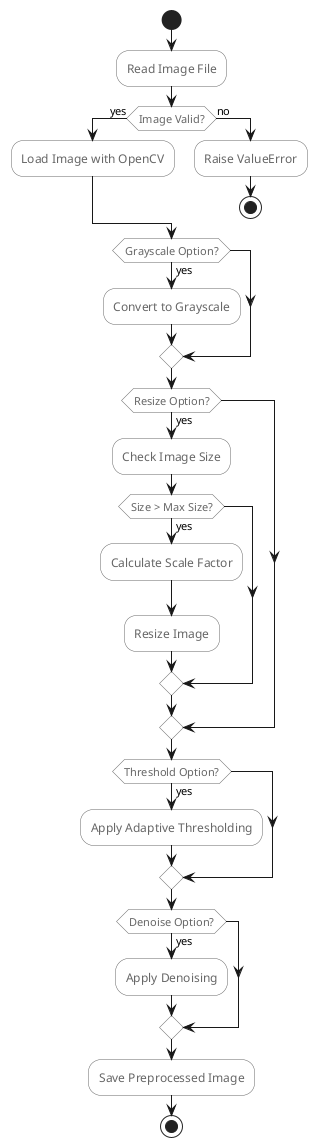 @startuml Activity Diagram

' Style settings
skinparam activity {
    BackgroundColor White
    BorderColor #666666
    FontColor #666666
}

start

:Read Image File;

if (Image Valid?) then (yes)
    :Load Image with OpenCV;
else (no)
    :Raise ValueError;
    stop
endif

if (Grayscale Option?) then (yes)
    :Convert to Grayscale;
endif

if (Resize Option?) then (yes)
    :Check Image Size;
    if (Size > Max Size?) then (yes)
        :Calculate Scale Factor;
        :Resize Image;
    endif
endif

if (Threshold Option?) then (yes)
    :Apply Adaptive Thresholding;
endif

if (Denoise Option?) then (yes)
    :Apply Denoising;
endif

:Save Preprocessed Image;

stop

@enduml 